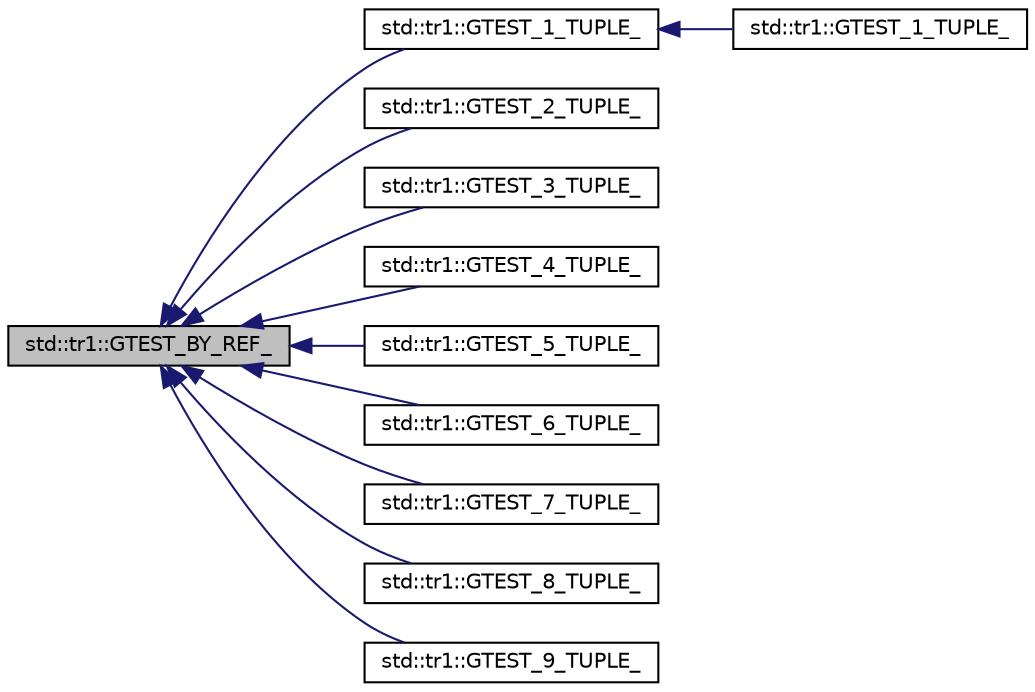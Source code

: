 digraph "std::tr1::GTEST_BY_REF_"
{
  edge [fontname="Helvetica",fontsize="10",labelfontname="Helvetica",labelfontsize="10"];
  node [fontname="Helvetica",fontsize="10",shape=record];
  rankdir="LR";
  Node55 [label="std::tr1::GTEST_BY_REF_",height=0.2,width=0.4,color="black", fillcolor="grey75", style="filled", fontcolor="black"];
  Node55 -> Node56 [dir="back",color="midnightblue",fontsize="10",style="solid",fontname="Helvetica"];
  Node56 [label="std::tr1::GTEST_1_TUPLE_",height=0.2,width=0.4,color="black", fillcolor="white", style="filled",URL="$d2/db7/namespacestd_1_1tr1.html#a9971f52f994f142fe36c786b991cfd3e"];
  Node56 -> Node57 [dir="back",color="midnightblue",fontsize="10",style="solid",fontname="Helvetica"];
  Node57 [label="std::tr1::GTEST_1_TUPLE_",height=0.2,width=0.4,color="black", fillcolor="white", style="filled",URL="$d2/db7/namespacestd_1_1tr1.html#a8b196fb65b7521a688f59c51418ab191"];
  Node55 -> Node58 [dir="back",color="midnightblue",fontsize="10",style="solid",fontname="Helvetica"];
  Node58 [label="std::tr1::GTEST_2_TUPLE_",height=0.2,width=0.4,color="black", fillcolor="white", style="filled",URL="$d2/db7/namespacestd_1_1tr1.html#a05651180c3a4c06fe0f3b09144b82b93"];
  Node55 -> Node59 [dir="back",color="midnightblue",fontsize="10",style="solid",fontname="Helvetica"];
  Node59 [label="std::tr1::GTEST_3_TUPLE_",height=0.2,width=0.4,color="black", fillcolor="white", style="filled",URL="$d2/db7/namespacestd_1_1tr1.html#a368170c49cc7d7f130c0564bbad01205"];
  Node55 -> Node60 [dir="back",color="midnightblue",fontsize="10",style="solid",fontname="Helvetica"];
  Node60 [label="std::tr1::GTEST_4_TUPLE_",height=0.2,width=0.4,color="black", fillcolor="white", style="filled",URL="$d2/db7/namespacestd_1_1tr1.html#a661b17d2b7137863f06a016762f5c888"];
  Node55 -> Node61 [dir="back",color="midnightblue",fontsize="10",style="solid",fontname="Helvetica"];
  Node61 [label="std::tr1::GTEST_5_TUPLE_",height=0.2,width=0.4,color="black", fillcolor="white", style="filled",URL="$d2/db7/namespacestd_1_1tr1.html#a51b070e2eb5e6bb83a290f35c19667dd"];
  Node55 -> Node62 [dir="back",color="midnightblue",fontsize="10",style="solid",fontname="Helvetica"];
  Node62 [label="std::tr1::GTEST_6_TUPLE_",height=0.2,width=0.4,color="black", fillcolor="white", style="filled",URL="$d2/db7/namespacestd_1_1tr1.html#a485b05fdbbcfcf7ad5e4234e17702268"];
  Node55 -> Node63 [dir="back",color="midnightblue",fontsize="10",style="solid",fontname="Helvetica"];
  Node63 [label="std::tr1::GTEST_7_TUPLE_",height=0.2,width=0.4,color="black", fillcolor="white", style="filled",URL="$d2/db7/namespacestd_1_1tr1.html#ab451b390a95ee0555d7a43b67ea348aa"];
  Node55 -> Node64 [dir="back",color="midnightblue",fontsize="10",style="solid",fontname="Helvetica"];
  Node64 [label="std::tr1::GTEST_8_TUPLE_",height=0.2,width=0.4,color="black", fillcolor="white", style="filled",URL="$d2/db7/namespacestd_1_1tr1.html#ab2b1c72e9db7436909d9ac011645f29d"];
  Node55 -> Node65 [dir="back",color="midnightblue",fontsize="10",style="solid",fontname="Helvetica"];
  Node65 [label="std::tr1::GTEST_9_TUPLE_",height=0.2,width=0.4,color="black", fillcolor="white", style="filled",URL="$d2/db7/namespacestd_1_1tr1.html#ab4f2c7d5458171bec6c4330fc5c7aba6"];
}
